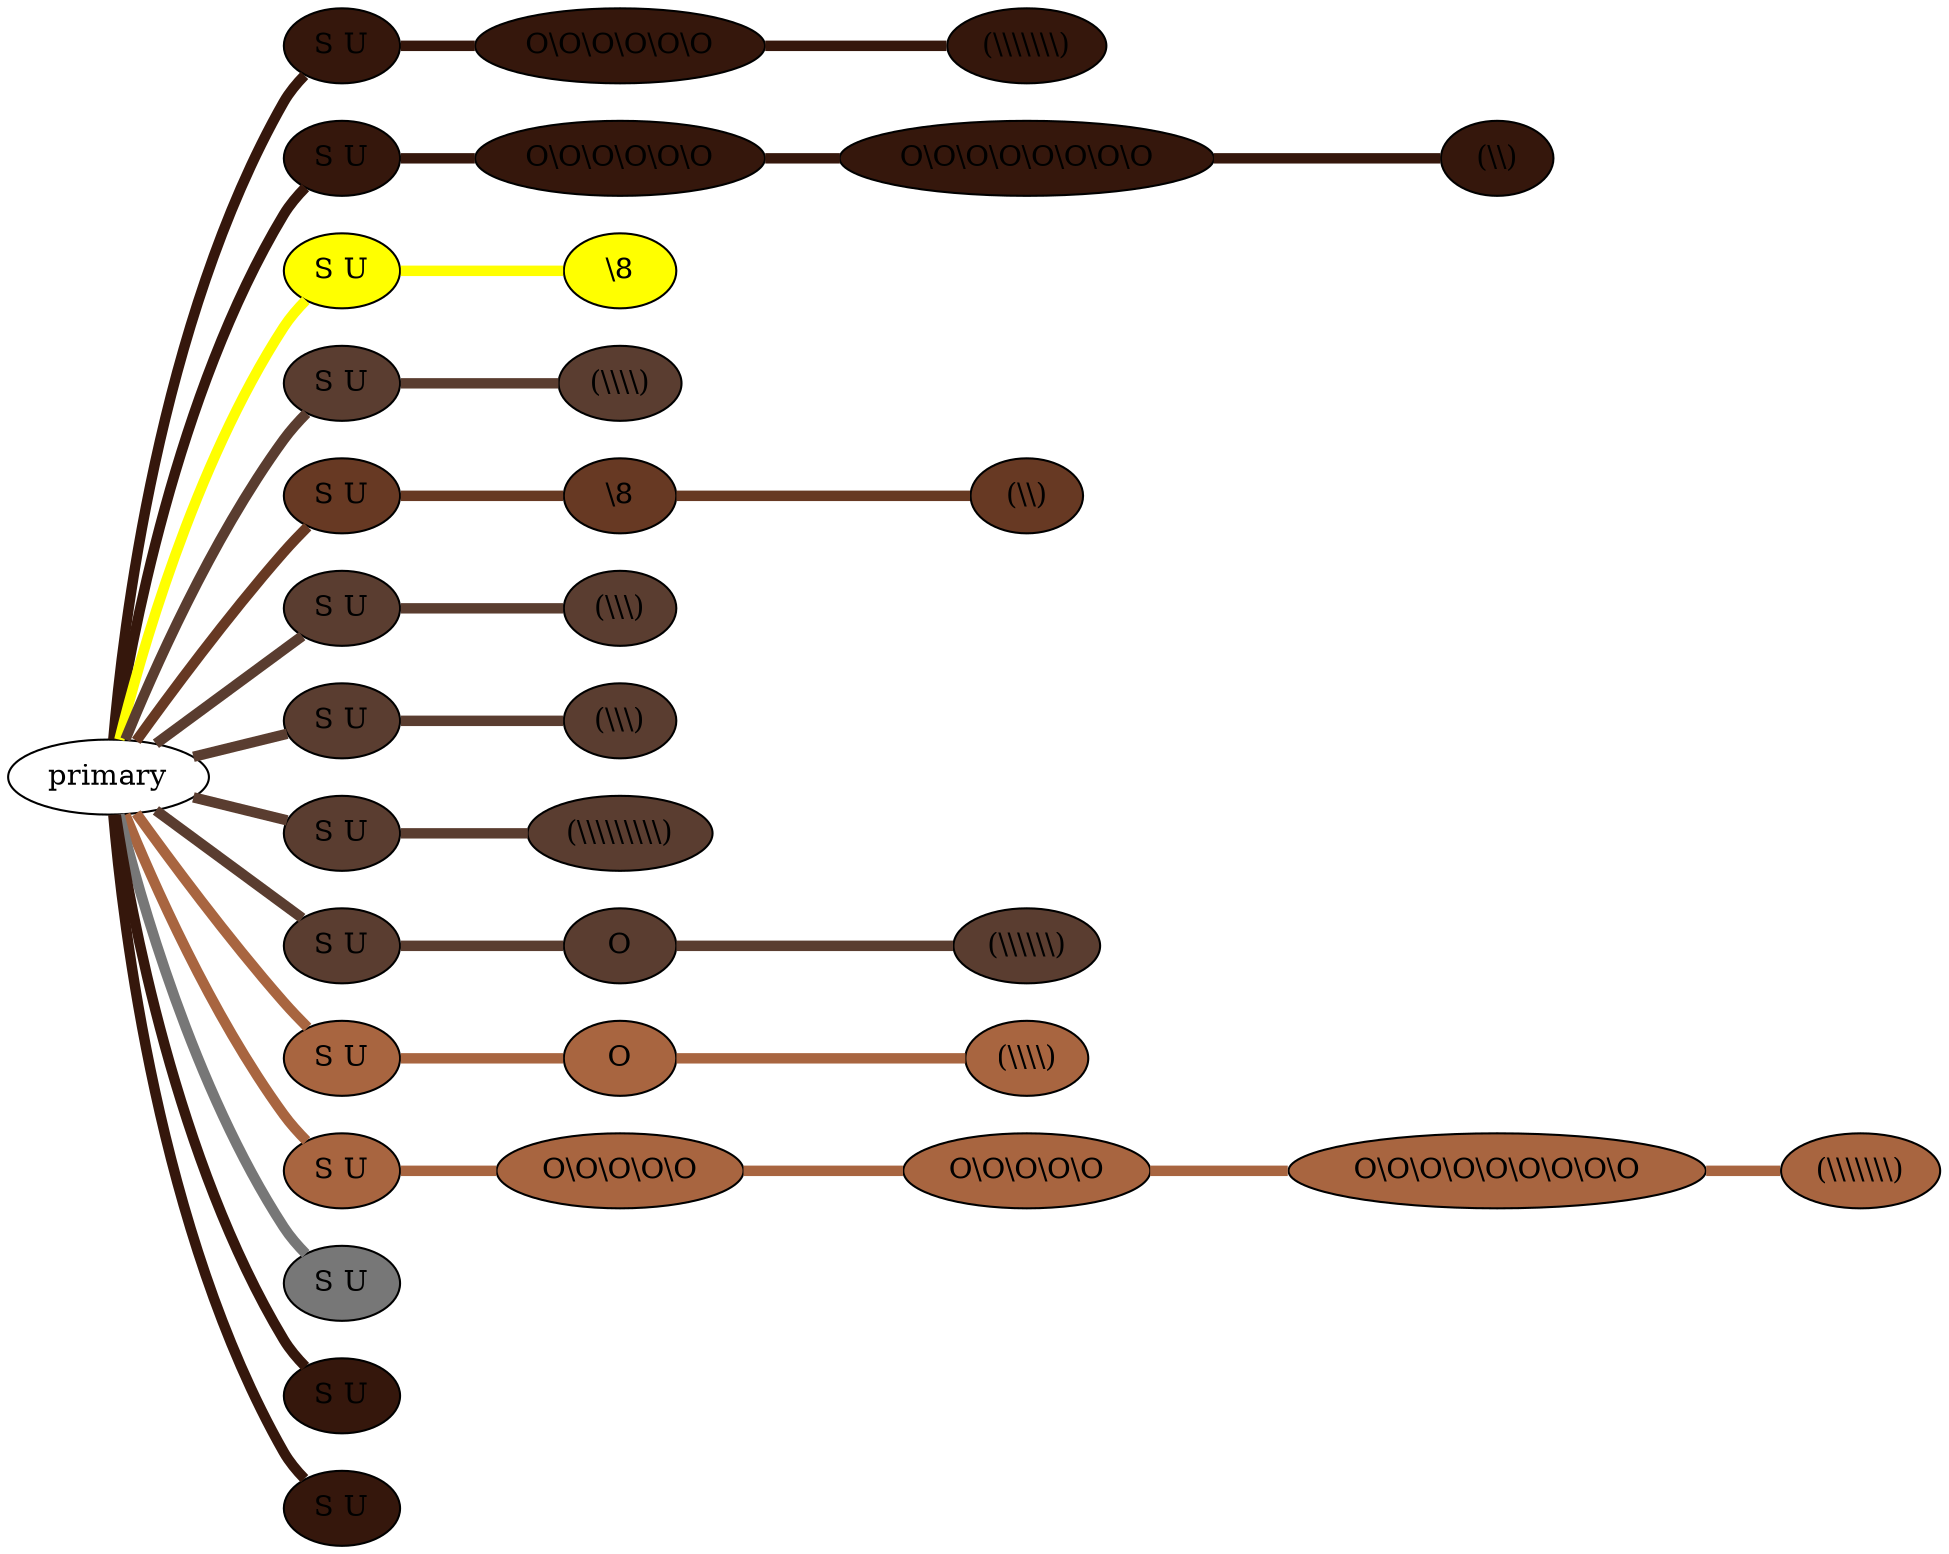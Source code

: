 graph {
 graph [rankdir=LR]
"primary" -- "1" [penwidth=5,color="#35170C"]
"1" [label="S U", style=filled, fillcolor="#35170C"]
"1" -- "1:0" [penwidth=5,color="#35170C"]
"1:0" [label="O\\O\\O\\O\\O\\O", style=filled, fillcolor="#35170C"]
"1:0" -- "1:1" [penwidth=5,color="#35170C"]
"1:1" [label="(\\\\\\\\\\\\\\)", style=filled, fillcolor="#35170C"]
"primary" -- "2" [penwidth=5,color="#35170C"]
"2" [label="S U", style=filled, fillcolor="#35170C"]
"2" -- "2:0" [penwidth=5,color="#35170C"]
"2:0" [label="O\\O\\O\\O\\O\\O", style=filled, fillcolor="#35170C"]
"2:0" -- "2:1" [penwidth=5,color="#35170C"]
"2:1" [label="O\\O\\O\\O\\O\\O\\O\\O", style=filled, fillcolor="#35170C"]
"2:1" -- "2:2" [penwidth=5,color="#35170C"]
"2:2" [label="(\\\\)", style=filled, fillcolor="#35170C"]
"primary" -- "3" [penwidth=5,color=yellow]
"3" [label="S U", style=filled, fillcolor=yellow]
"3" -- "3:0" [penwidth=5,color=yellow]
"3:0" [label="\\8", style=filled, fillcolor=yellow]
"primary" -- "4" [penwidth=5,color="#5A3D30"]
"4" [label="S U", style=filled, fillcolor="#5A3D30"]
"4" -- "4:0" [penwidth=5,color="#5A3D30"]
"4:0" [label="(\\\\\\\\)", style=filled, fillcolor="#5A3D30"]
"primary" -- "5" [penwidth=5,color="#673923"]
"5" [label="S U", style=filled, fillcolor="#673923"]
"5" -- "5:0" [penwidth=5,color="#673923"]
"5:0" [label="\\8", style=filled, fillcolor="#673923"]
"5:0" -- "5:1" [penwidth=5,color="#673923"]
"5:1" [label="(\\\\)", style=filled, fillcolor="#673923"]
"primary" -- "6" [penwidth=5,color="#5A3D30"]
"6" [label="S U", style=filled, fillcolor="#5A3D30"]
"6" -- "6:0" [penwidth=5,color="#5A3D30"]
"6:0" [label="(\\\\\\)", style=filled, fillcolor="#5A3D30"]
"primary" -- "7" [penwidth=5,color="#5A3D30"]
"7" [label="S U", style=filled, fillcolor="#5A3D30"]
"7" -- "7:0" [penwidth=5,color="#5A3D30"]
"7:0" [label="(\\\\\\)", style=filled, fillcolor="#5A3D30"]
"primary" -- "8" [penwidth=5,color="#5A3D30"]
"8" [label="S U", style=filled, fillcolor="#5A3D30"]
"8" -- "8:0" [penwidth=5,color="#5A3D30"]
"8:0" [label="(\\\\\\\\\\\\\\\\\\)", style=filled, fillcolor="#5A3D30"]
"primary" -- "9" [penwidth=5,color="#5A3D30"]
"9" [label="S U", style=filled, fillcolor="#5A3D30"]
"9" -- "9:0" [penwidth=5,color="#5A3D30"]
"9:0" [label="O", style=filled, fillcolor="#5A3D30"]
"9:0" -- "9:1" [penwidth=5,color="#5A3D30"]
"9:1" [label="(\\\\\\\\\\\\)", style=filled, fillcolor="#5A3D30"]
"primary" -- "10" [penwidth=5,color="#A86540"]
"10" [label="S U", style=filled, fillcolor="#A86540"]
"10" -- "10:0" [penwidth=5,color="#A86540"]
"10:0" [label="O", style=filled, fillcolor="#A86540"]
"10:0" -- "10:1" [penwidth=5,color="#A86540"]
"10:1" [label="(\\\\\\\\)", style=filled, fillcolor="#A86540"]
"primary" -- "11" [penwidth=5,color="#A86540"]
"11" [label="S U", style=filled, fillcolor="#A86540"]
"11" -- "11:0" [penwidth=5,color="#A86540"]
"11:0" [label="O\\O\\O\\O\\O", style=filled, fillcolor="#A86540"]
"11:0" -- "11:1" [penwidth=5,color="#A86540"]
"11:1" [label="O\\O\\O\\O\\O", style=filled, fillcolor="#A86540"]
"11:1" -- "11:2" [penwidth=5,color="#A86540"]
"11:2" [label="O\\O\\O\\O\\O\\O\\O\\O\\O", style=filled, fillcolor="#A86540"]
"11:2" -- "11:3" [penwidth=5,color="#A86540"]
"11:3" [label="(\\\\\\\\\\\\\\)", style=filled, fillcolor="#A86540"]
"primary" -- "12" [penwidth=5,color="#777777"]
"12" [label="S U", style=filled, fillcolor="#777777"]
"primary" -- "13" [penwidth=5,color="#35170C"]
"13" [label="S U", style=filled, fillcolor="#35170C"]
"primary" -- "14" [penwidth=5,color="#35170C"]
"14" [label="S U", style=filled, fillcolor="#35170C"]
}
